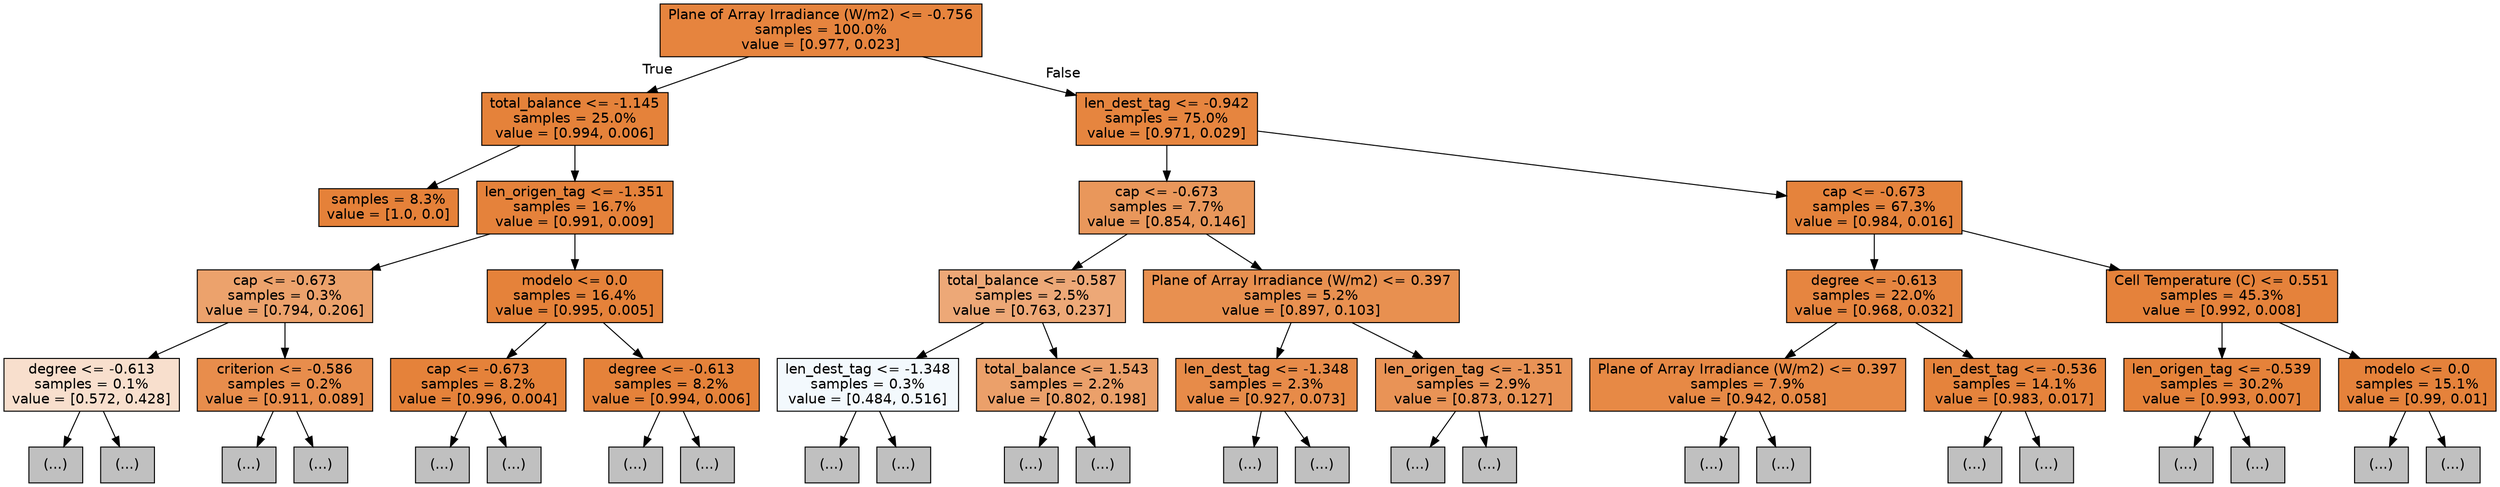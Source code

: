 digraph Tree {
node [shape=box, style="filled", color="black", fontname="helvetica"] ;
edge [fontname="helvetica"] ;
0 [label="Plane of Array Irradiance (W/m2) <= -0.756\nsamples = 100.0%\nvalue = [0.977, 0.023]", fillcolor="#e6843e"] ;
1 [label="total_balance <= -1.145\nsamples = 25.0%\nvalue = [0.994, 0.006]", fillcolor="#e5823a"] ;
0 -> 1 [labeldistance=2.5, labelangle=45, headlabel="True"] ;
2 [label="samples = 8.3%\nvalue = [1.0, 0.0]", fillcolor="#e58139"] ;
1 -> 2 ;
3 [label="len_origen_tag <= -1.351\nsamples = 16.7%\nvalue = [0.991, 0.009]", fillcolor="#e5823b"] ;
1 -> 3 ;
4 [label="cap <= -0.673\nsamples = 0.3%\nvalue = [0.794, 0.206]", fillcolor="#eca26c"] ;
3 -> 4 ;
5 [label="degree <= -0.613\nsamples = 0.1%\nvalue = [0.572, 0.428]", fillcolor="#f8dfcd"] ;
4 -> 5 ;
6 [label="(...)", fillcolor="#C0C0C0"] ;
5 -> 6 ;
35 [label="(...)", fillcolor="#C0C0C0"] ;
5 -> 35 ;
524 [label="criterion <= -0.586\nsamples = 0.2%\nvalue = [0.911, 0.089]", fillcolor="#e88d4c"] ;
4 -> 524 ;
525 [label="(...)", fillcolor="#C0C0C0"] ;
524 -> 525 ;
658 [label="(...)", fillcolor="#C0C0C0"] ;
524 -> 658 ;
899 [label="modelo <= 0.0\nsamples = 16.4%\nvalue = [0.995, 0.005]", fillcolor="#e5823a"] ;
3 -> 899 ;
900 [label="cap <= -0.673\nsamples = 8.2%\nvalue = [0.996, 0.004]", fillcolor="#e5823a"] ;
899 -> 900 ;
901 [label="(...)", fillcolor="#C0C0C0"] ;
900 -> 901 ;
1462 [label="(...)", fillcolor="#C0C0C0"] ;
900 -> 1462 ;
1693 [label="degree <= -0.613\nsamples = 8.2%\nvalue = [0.994, 0.006]", fillcolor="#e5823a"] ;
899 -> 1693 ;
1694 [label="(...)", fillcolor="#C0C0C0"] ;
1693 -> 1694 ;
2485 [label="(...)", fillcolor="#C0C0C0"] ;
1693 -> 2485 ;
3074 [label="len_dest_tag <= -0.942\nsamples = 75.0%\nvalue = [0.971, 0.029]", fillcolor="#e6853f"] ;
0 -> 3074 [labeldistance=2.5, labelangle=-45, headlabel="False"] ;
3075 [label="cap <= -0.673\nsamples = 7.7%\nvalue = [0.854, 0.146]", fillcolor="#e9975b"] ;
3074 -> 3075 ;
3076 [label="total_balance <= -0.587\nsamples = 2.5%\nvalue = [0.763, 0.237]", fillcolor="#eda877"] ;
3075 -> 3076 ;
3077 [label="len_dest_tag <= -1.348\nsamples = 0.3%\nvalue = [0.484, 0.516]", fillcolor="#f3f9fd"] ;
3076 -> 3077 ;
3078 [label="(...)", fillcolor="#C0C0C0"] ;
3077 -> 3078 ;
3139 [label="(...)", fillcolor="#C0C0C0"] ;
3077 -> 3139 ;
3524 [label="total_balance <= 1.543\nsamples = 2.2%\nvalue = [0.802, 0.198]", fillcolor="#eba06a"] ;
3076 -> 3524 ;
3525 [label="(...)", fillcolor="#C0C0C0"] ;
3524 -> 3525 ;
9430 [label="(...)", fillcolor="#C0C0C0"] ;
3524 -> 9430 ;
10753 [label="Plane of Array Irradiance (W/m2) <= 0.397\nsamples = 5.2%\nvalue = [0.897, 0.103]", fillcolor="#e89050"] ;
3075 -> 10753 ;
10754 [label="len_dest_tag <= -1.348\nsamples = 2.3%\nvalue = [0.927, 0.073]", fillcolor="#e78b49"] ;
10753 -> 10754 ;
10755 [label="(...)", fillcolor="#C0C0C0"] ;
10754 -> 10755 ;
12292 [label="(...)", fillcolor="#C0C0C0"] ;
10754 -> 12292 ;
14711 [label="len_origen_tag <= -1.351\nsamples = 2.9%\nvalue = [0.873, 0.127]", fillcolor="#e99356"] ;
10753 -> 14711 ;
14712 [label="(...)", fillcolor="#C0C0C0"] ;
14711 -> 14712 ;
16887 [label="(...)", fillcolor="#C0C0C0"] ;
14711 -> 16887 ;
20802 [label="cap <= -0.673\nsamples = 67.3%\nvalue = [0.984, 0.016]", fillcolor="#e5833c"] ;
3074 -> 20802 ;
20803 [label="degree <= -0.613\nsamples = 22.0%\nvalue = [0.968, 0.032]", fillcolor="#e68540"] ;
20802 -> 20803 ;
20804 [label="Plane of Array Irradiance (W/m2) <= 0.397\nsamples = 7.9%\nvalue = [0.942, 0.058]", fillcolor="#e78945"] ;
20803 -> 20804 ;
20805 [label="(...)", fillcolor="#C0C0C0"] ;
20804 -> 20805 ;
23552 [label="(...)", fillcolor="#C0C0C0"] ;
20804 -> 23552 ;
27839 [label="len_dest_tag <= -0.536\nsamples = 14.1%\nvalue = [0.983, 0.017]", fillcolor="#e5833c"] ;
20803 -> 27839 ;
27840 [label="(...)", fillcolor="#C0C0C0"] ;
27839 -> 27840 ;
33249 [label="(...)", fillcolor="#C0C0C0"] ;
27839 -> 33249 ;
36966 [label="Cell Temperature (C) <= 0.551\nsamples = 45.3%\nvalue = [0.992, 0.008]", fillcolor="#e5823b"] ;
20802 -> 36966 ;
36967 [label="len_origen_tag <= -0.539\nsamples = 30.2%\nvalue = [0.993, 0.007]", fillcolor="#e5823a"] ;
36966 -> 36967 ;
36968 [label="(...)", fillcolor="#C0C0C0"] ;
36967 -> 36968 ;
39415 [label="(...)", fillcolor="#C0C0C0"] ;
36967 -> 39415 ;
41514 [label="modelo <= 0.0\nsamples = 15.1%\nvalue = [0.99, 0.01]", fillcolor="#e5823b"] ;
36966 -> 41514 ;
41515 [label="(...)", fillcolor="#C0C0C0"] ;
41514 -> 41515 ;
43090 [label="(...)", fillcolor="#C0C0C0"] ;
41514 -> 43090 ;
}